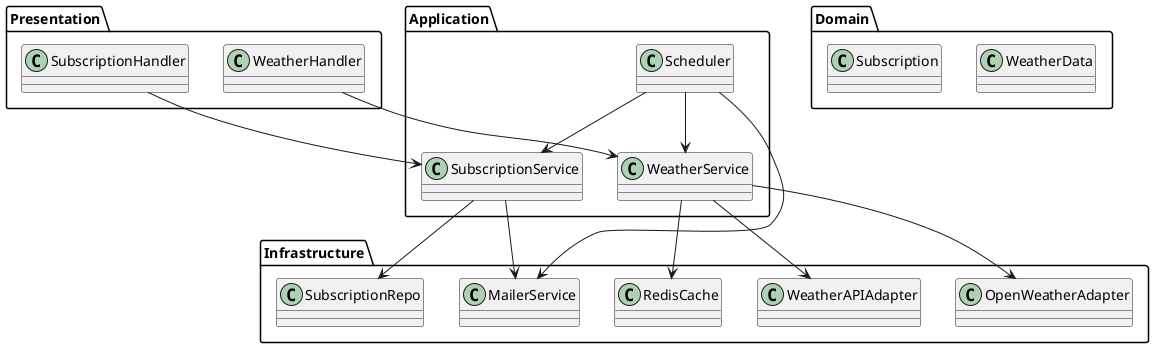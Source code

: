 @startuml
package "Presentation" {
  class WeatherHandler
  class SubscriptionHandler
}

package "Application" {
  class WeatherService
  class SubscriptionService
  class Scheduler
}

package "Domain" {
  class WeatherData
  class Subscription
}

package "Infrastructure" {
  class OpenWeatherAdapter
  class WeatherAPIAdapter
  class RedisCache
  class MailerService
  class SubscriptionRepo
}

WeatherHandler --> WeatherService
SubscriptionHandler --> SubscriptionService

WeatherService --> OpenWeatherAdapter
WeatherService --> WeatherAPIAdapter
WeatherService --> RedisCache

Scheduler --> WeatherService
Scheduler --> MailerService
Scheduler --> SubscriptionService

SubscriptionService --> SubscriptionRepo
SubscriptionService --> MailerService
@enduml